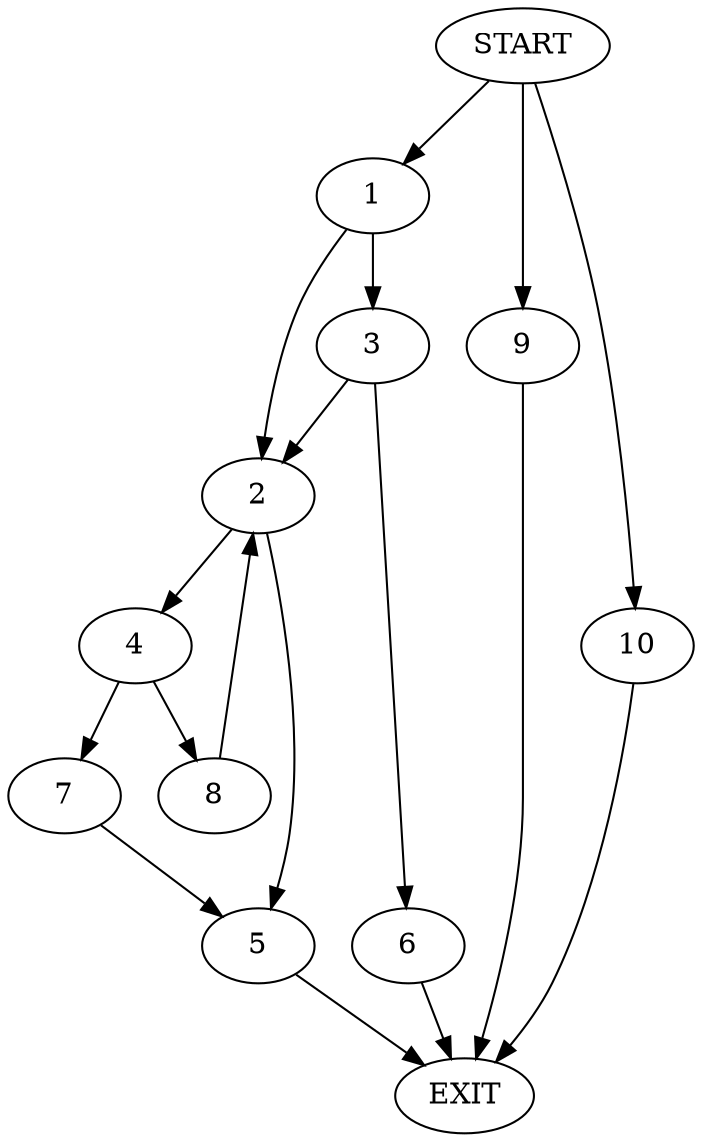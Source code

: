 digraph {
0 [label="START"]
11 [label="EXIT"]
0 -> 1
1 -> 2
1 -> 3
2 -> 4
2 -> 5
3 -> 2
3 -> 6
6 -> 11
4 -> 7
4 -> 8
5 -> 11
8 -> 2
7 -> 5
0 -> 9
9 -> 11
0 -> 10
10 -> 11
}
